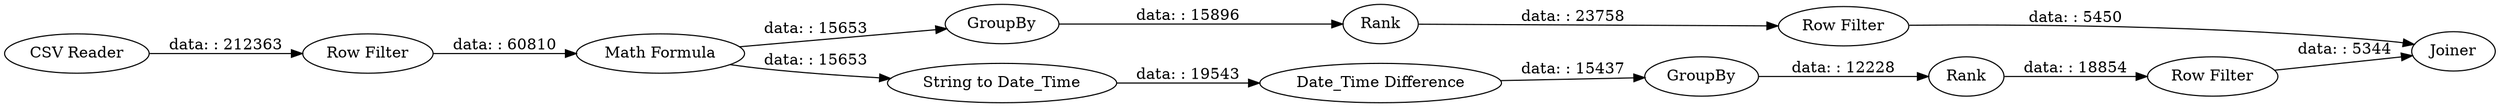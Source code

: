 digraph {
	"-5613555279628482911_6" [label="Row Filter"]
	"-5613555279628482911_9" [label=GroupBy]
	"-5613555279628482911_12" [label=Joiner]
	"-5613555279628482911_11" [label="Row Filter"]
	"-5613555279628482911_5" [label=Rank]
	"-5613555279628482911_4" [label=GroupBy]
	"-5613555279628482911_2" [label="Row Filter"]
	"-5613555279628482911_8" [label="Date_Time Difference"]
	"-5613555279628482911_10" [label=Rank]
	"-5613555279628482911_3" [label="Math Formula"]
	"-5613555279628482911_7" [label="String to Date_Time"]
	"-5613555279628482911_1" [label="CSV Reader"]
	"-5613555279628482911_7" -> "-5613555279628482911_8" [label="data: : 19543"]
	"-5613555279628482911_3" -> "-5613555279628482911_7" [label="data: : 15653"]
	"-5613555279628482911_4" -> "-5613555279628482911_5" [label="data: : 15896"]
	"-5613555279628482911_9" -> "-5613555279628482911_10" [label="data: : 12228"]
	"-5613555279628482911_5" -> "-5613555279628482911_6" [label="data: : 23758"]
	"-5613555279628482911_11" -> "-5613555279628482911_12" [label="data: : 5344"]
	"-5613555279628482911_6" -> "-5613555279628482911_12" [label="data: : 5450"]
	"-5613555279628482911_3" -> "-5613555279628482911_4" [label="data: : 15653"]
	"-5613555279628482911_2" -> "-5613555279628482911_3" [label="data: : 60810"]
	"-5613555279628482911_10" -> "-5613555279628482911_11" [label="data: : 18854"]
	"-5613555279628482911_8" -> "-5613555279628482911_9" [label="data: : 15437"]
	"-5613555279628482911_1" -> "-5613555279628482911_2" [label="data: : 212363"]
	rankdir=LR
}
